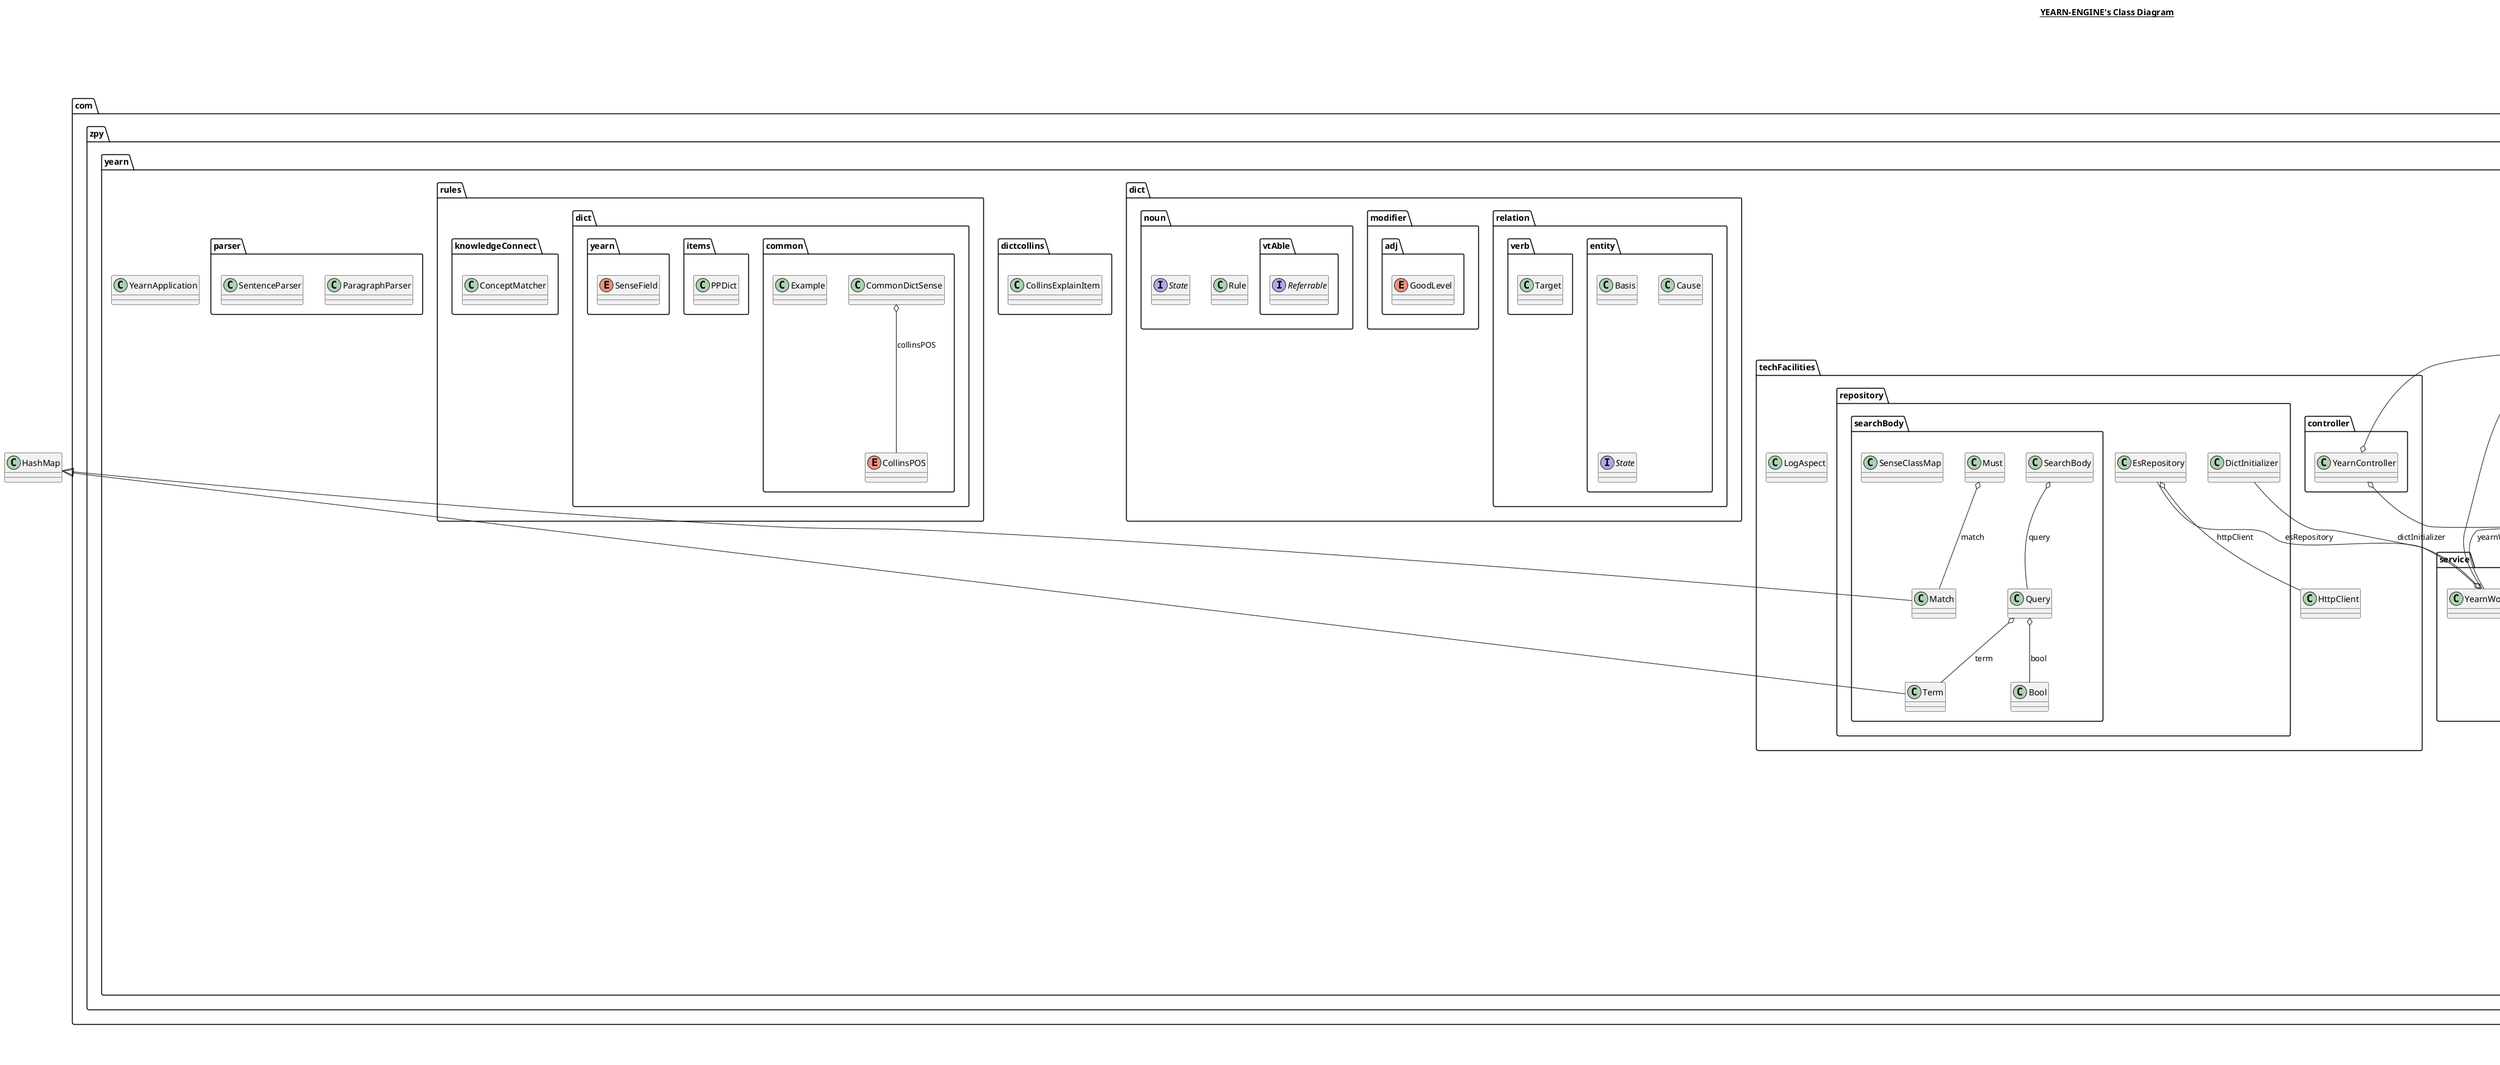 @startuml

title __YEARN-ENGINE's Class Diagram__\n

  package com.zpy.yearn {
    package com.zpy.yearn.structure.factory {
      class AdjPFactory {
      }
    }
  }
  

  package com.zpy.yearn {
    package com.zpy.yearn.structure.pos {
      class AdvPhrasesSet {
      }
    }
  }
  

  package com.zpy.yearn {
    package com.zpy.yearn.structure.corpus {
      class Author {
      }
    }
  }
  

  package com.zpy.yearn {
    package com.zpy.yearn.dict {
      package com.zpy.yearn.dict.relation.entity {
        class Basis {
        }
      }
    }
  }
  

  package com.zpy.yearn {
    package com.zpy.yearn.structure.corpus {
      class Book {
      }
    }
  }
  

  package com.zpy.yearn {
    package com.zpy.yearn.structure.corpus {
      class BookPart {
      }
    }
  }
  

  package com.zpy.yearn {
    package com.zpy.yearn.techFacilities {
      package com.zpy.yearn.techFacilities.repository {
        package com.zpy.yearn.techFacilities.repository.searchBody {
          class Bool {
          }
        }
      }
    }
  }
  

  package com.zpy.yearn {
    package com.zpy.yearn.common {
      enum BotMode {
      }
    }
  }
  

  package com.zpy.yearn {
    package com.zpy.yearn.dict {
      package com.zpy.yearn.dict.relation.entity {
        class Cause {
        }
      }
    }
  }
  

  package com.zpy.yearn {
    package com.zpy.yearn.service {
      class ChSentenceService {
      }
    }
  }
  

  package com.zpy.yearn {
    package com.zpy.yearn.service {
      class ChWordService {
      }
    }
  }
  

  package com.zpy.yearn {
    package com.zpy.yearn.facade {
      class Chatbot {
      }
    }
  }
  

  package com.zpy.yearn {
    package com.zpy.yearn.utils {
      class ClassUtil {
      }
    }
  }
  

  package com.zpy.yearn {
    package com.zpy.yearn.structure.factory {
      class ClauseFactory {
      }
    }
  }
  

  package com.zpy.yearn {
    package com.zpy.yearn.utils {
      class CollinsDictUtil {
      }
    }
  }
  

  package com.zpy.yearn {
    package com.zpy.yearn.dict {
      package com.zpy.yearn.dictcollins {
        class CollinsExplainItem {
        }
      }
    }
  }
  

  package com.zpy.yearn {
    package com.zpy.yearn.rules.dict.common {
      enum CollinsPOS {
      }
    }
  }
  

  package com.zpy.yearn {
    package com.zpy.yearn.rules.dict.common {
      class CommonDictSense {
      }
    }
  }
  

  package com.zpy.yearn {
    package com.zpy.yearn.service {
      class ComprehendEngine {
      }
    }
  }
  

  package com.zpy.yearn {
    package com.zpy.yearn.knowledge {
      class Concept {
      }
    }
  }
  

  package com.zpy.yearn {
    package com.zpy.yearn.rules.knowledgeConnect {
      class ConceptMatcher {
      }
    }
  }
  

  package com.zpy.yearn {
    package com.zpy.yearn.common {
      class Constants {
      }
    }
  }
  

  package com.zpy.yearn {
    package com.zpy.yearn.structure.pos {
      enum Constituent {
      }
    }
  }
  

  package com.zpy.yearn {
    package com.zpy.yearn.knowledge {
      class Definition {
      }
    }
  }
  

  package com.zpy.yearn {
    package com.zpy.yearn.techFacilities {
      package com.zpy.yearn.techFacilities.repository {
        class DictInitializer {
        }
      }
    }
  }
  

  package com.zpy.yearn {
    package com.zpy.yearn.common {
      class EnMarkConstants {
      }
    }
  }
  

  package com.zpy.yearn {
    package com.zpy.yearn.techFacilities {
      package com.zpy.yearn.techFacilities.repository {
        class EsRepository {
        }
      }
    }
  }
  

  package com.zpy.yearn {
    package com.zpy.yearn.rules.dict.common {
      class Example {
      }
    }
  }
  

  package com.zpy.yearn {
    package com.zpy.yearn.knowledge {
      class Example {
      }
    }
  }
  

  package com.zpy.yearn {
    package com.zpy.yearn.utils {
      class FileUtils {
      }
    }
  }
  

  package com.zpy.yearn {
    package com.zpy.yearn.dict {
      package com.zpy.yearn.dict.modifier.adj {
        enum GoodLevel {
        }
      }
    }
  }
  

  package com.zpy.yearn {
    package com.zpy.yearn.techFacilities {
      class HttpClient {
      }
    }
  }
  

  package com.zpy.yearn {
    package com.zpy.yearn.techFacilities {
      class LogAspect {
      }
    }
  }
  

  package com.zpy.yearn {
    package com.zpy.yearn.techFacilities {
      package com.zpy.yearn.techFacilities.repository {
        package com.zpy.yearn.techFacilities.repository.searchBody {
          class Match {
          }
        }
      }
    }
  }
  

  package com.zpy.yearn {
    package com.zpy.yearn.utils {
      class MdDictUtil {
      }
    }
  }
  

  package com.zpy.yearn {
    package com.zpy.yearn.utils {
      class MdUtils {
      }
    }
  }
  

  package com.zpy.yearn {
    package com.zpy.yearn.techFacilities {
      package com.zpy.yearn.techFacilities.repository {
        package com.zpy.yearn.techFacilities.repository.searchBody {
          class Must {
          }
        }
      }
    }
  }
  

  package com.zpy.yearn {
    package com.zpy.yearn.structure.factory {
      class NounPhraseFactory {
      }
    }
  }
  

  package com.zpy.yearn {
    package com.zpy.yearn.structure.pos {
      enum NounTag {
      }
    }
  }
  

  package com.zpy.yearn {
    package com.zpy.yearn.structure.pos {
      class NounsSet {
      }
    }
  }
  

  package com.zpy.yearn {
    package com.zpy.yearn.structure.pos {
      enum POS {
      }
    }
  }
  

  package com.zpy.yearn {
    package com.zpy.yearn.structure.pos {
      class POSRules {
      }
    }
  }
  

  package com.zpy.yearn {
    package com.zpy.yearn.rules.dict.items {
      class PPDict {
      }
    }
  }
  

  package com.zpy.yearn {
    package com.zpy.yearn.parser {
      class ParagraphParser {
      }
    }
  }
  

  package com.zpy.yearn {
    package com.zpy.yearn.service {
      class PhraseService {
      }
    }
  }
  

  package com.zpy.yearn {
    package com.zpy.yearn.structure.factory {
      class PredicateFactory {
      }
    }
  }
  

  package com.zpy.yearn {
    package com.zpy.yearn.structure.pos {
      class PredicateVerbs {
      }
    }
  }
  

  package com.zpy.yearn {
    package com.zpy.yearn.knowledge {
      class Property {
      }
    }
  }
  

  package com.zpy.yearn {
    package com.zpy.yearn.techFacilities {
      package com.zpy.yearn.techFacilities.repository {
        package com.zpy.yearn.techFacilities.repository.searchBody {
          class Query {
          }
        }
      }
    }
  }
  

  package com.zpy.yearn {
    package com.zpy.yearn.dict {
      package com.zpy.yearn.dict.noun {
        package com.zpy.yearn.dict.noun.vtAble {
          interface Referrable {
          }
        }
      }
    }
  }
  

  package com.zpy.yearn {
    package com.zpy.yearn.common {
      class RegexConstants {
      }
    }
  }
  

  package com.zpy.yearn {
    package com.zpy.yearn.dict {
      package com.zpy.yearn.dict.noun {
        class Rule {
        }
      }
    }
  }
  

  package com.zpy.yearn {
    package com.zpy.yearn.techFacilities {
      package com.zpy.yearn.techFacilities.repository {
        package com.zpy.yearn.techFacilities.repository.searchBody {
          class SearchBody {
          }
        }
      }
    }
  }
  

  package com.zpy.yearn {
    package com.zpy.yearn.techFacilities {
      package com.zpy.yearn.techFacilities.repository {
        package com.zpy.yearn.techFacilities.repository.searchBody {
          class SenseClassMap {
          }
        }
      }
    }
  }
  

  package com.zpy.yearn {
    package com.zpy.yearn.rules.dict.yearn {
      enum SenseField {
      }
    }
  }
  

  package com.zpy.yearn {
    package com.zpy.yearn.structure.sense {
      enum SenseField {
      }
    }
  }
  

  package com.zpy.yearn {
    package com.zpy.yearn.parser {
      class SentenceParser {
      }
    }
  }
  

  package com.zpy.yearn {
    package com.zpy.yearn.utils {
      class SentenceUtils {
      }
    }
  }
  

  package com.zpy.yearn {
    package com.zpy.yearn.utils {
      class SpringUtil {
      }
    }
  }
  

  package com.zpy.yearn {
    package com.zpy.yearn.dict {
      package com.zpy.yearn.dict.noun {
        interface State {
        }
      }
    }
  }
  

  package com.zpy.yearn {
    package com.zpy.yearn.dict {
      package com.zpy.yearn.dict.relation.entity {
        interface State {
        }
      }
    }
  }
  

  package com.zpy.yearn {
    package com.zpy.yearn.structure.pos {
      enum TEnum {
      }
    }
  }
  

  package com.zpy.yearn {
    package com.zpy.yearn.dict {
      package com.zpy.yearn.dict.relation.verb {
        class Target {
        }
      }
    }
  }
  

  package com.zpy.yearn {
    package com.zpy.yearn.techFacilities {
      package com.zpy.yearn.techFacilities.repository {
        package com.zpy.yearn.techFacilities.repository.searchBody {
          class Term {
          }
        }
      }
    }
  }
  

  package com.zpy.yearn {
    package com.zpy.yearn.structure.sense {
      enum VarType {
      }
    }
  }
  

  package com.zpy.yearn {
    class YearnApplication {
    }
  }
  

  package com.zpy.yearn {
    package com.zpy.yearn.techFacilities {
      package com.zpy.yearn.techFacilities.controller {
        class YearnController {
        }
      }
    }
  }
  

  package com.zpy.yearn {
    package com.zpy.yearn.service {
      class YearnWordService {
      }
    }
  }
  

  package com.zpy.yearn {
    package com.zpy.yearn.utils {
      class YoudaoDictUtil {
      }
    }
  }
  

  AdjPFactory -up-|> ThingFactory
  Book o-- Author : author
  ChSentenceService -up-|> LabeledScoredTreeNode
  ChSentenceService o-- ClauseFactory : clauseFactory
  Chatbot o-- BotMode : mode
  Chatbot o-- ChSentenceService : chSentenceService
  ClauseFactory o-- YearnWordService : yearnWordService
  ClauseFactory o-- ChSentenceService : chSentenceService
  ClauseFactory o-- NounPhraseFactory : nounPhraseFactory
  ClauseFactory o-- PredicateFactory : predicateFactory
  CommonDictSense o-- CollinsPOS : collinsPOS
  EsRepository o-- HttpClient : httpClient
  Match -up-|> HashMap
  Must o-- Match : match
  NounPhraseFactory -up-|> ThingFactory
  NounPhraseFactory o-- YearnWordService : yearnWordService
  PredicateFactory -up-|> ThingFactory
  PredicateFactory o-- YearnWordService : yearnWordService
  Query o-- Bool : bool
  Query o-- Term : term
  SearchBody o-- Query : query
  Term -up-|> HashMap
  YearnController o-- Chatbot : chatbot
  YearnController o-- ChSentenceService : chSentenceService
  YearnWordService o-- EsRepository : esRepository
  YearnWordService o-- DictInitializer : dictInitializer


right footer


PlantUML diagram generated by SketchIt! (https://bitbucket.org/pmesmeur/sketch.it)
For more information about this tool, please contact philippe.mesmeur@gmail.com
endfooter

@enduml
